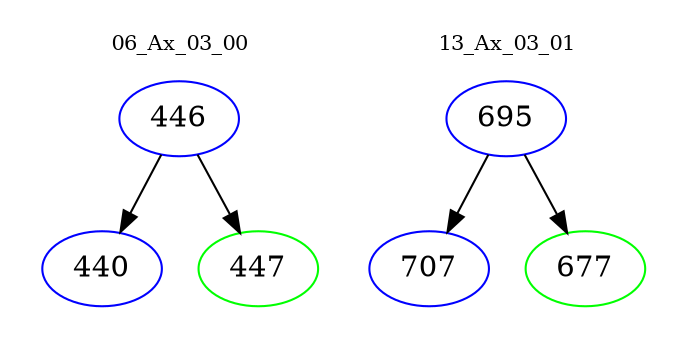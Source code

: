 digraph{
subgraph cluster_0 {
color = white
label = "06_Ax_03_00";
fontsize=10;
T0_446 [label="446", color="blue"]
T0_446 -> T0_440 [color="black"]
T0_440 [label="440", color="blue"]
T0_446 -> T0_447 [color="black"]
T0_447 [label="447", color="green"]
}
subgraph cluster_1 {
color = white
label = "13_Ax_03_01";
fontsize=10;
T1_695 [label="695", color="blue"]
T1_695 -> T1_707 [color="black"]
T1_707 [label="707", color="blue"]
T1_695 -> T1_677 [color="black"]
T1_677 [label="677", color="green"]
}
}
